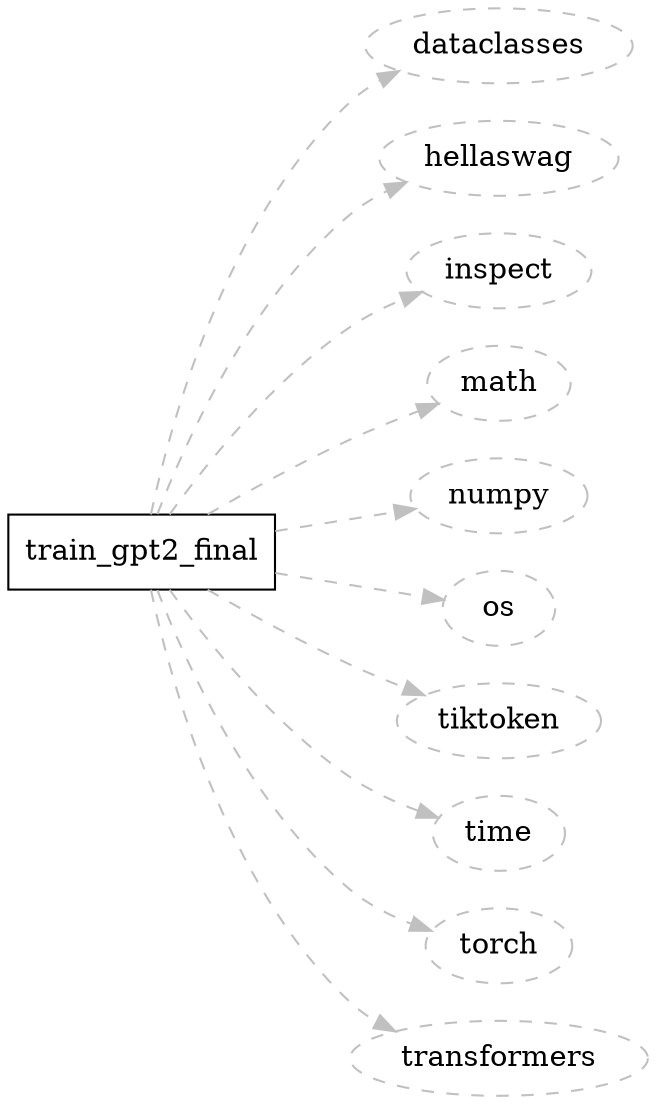 digraph imports {
  rankdir=LR;
  node [shape=box];
  rankdir=LR;
  node [shape=box];
  "train_gpt2_final" [shape=box];
  "dataclasses" [shape=ellipse, style=dashed, color=gray];
  "train_gpt2_final" -> "dataclasses" [style=dashed, color=gray];
  "hellaswag" [shape=ellipse, style=dashed, color=gray];
  "train_gpt2_final" -> "hellaswag" [style=dashed, color=gray];
  "inspect" [shape=ellipse, style=dashed, color=gray];
  "train_gpt2_final" -> "inspect" [style=dashed, color=gray];
  "math" [shape=ellipse, style=dashed, color=gray];
  "train_gpt2_final" -> "math" [style=dashed, color=gray];
  "numpy" [shape=ellipse, style=dashed, color=gray];
  "train_gpt2_final" -> "numpy" [style=dashed, color=gray];
  "os" [shape=ellipse, style=dashed, color=gray];
  "train_gpt2_final" -> "os" [style=dashed, color=gray];
  "tiktoken" [shape=ellipse, style=dashed, color=gray];
  "train_gpt2_final" -> "tiktoken" [style=dashed, color=gray];
  "time" [shape=ellipse, style=dashed, color=gray];
  "train_gpt2_final" -> "time" [style=dashed, color=gray];
  "torch" [shape=ellipse, style=dashed, color=gray];
  "train_gpt2_final" -> "torch" [style=dashed, color=gray];
  "transformers" [shape=ellipse, style=dashed, color=gray];
  "train_gpt2_final" -> "transformers" [style=dashed, color=gray];
}